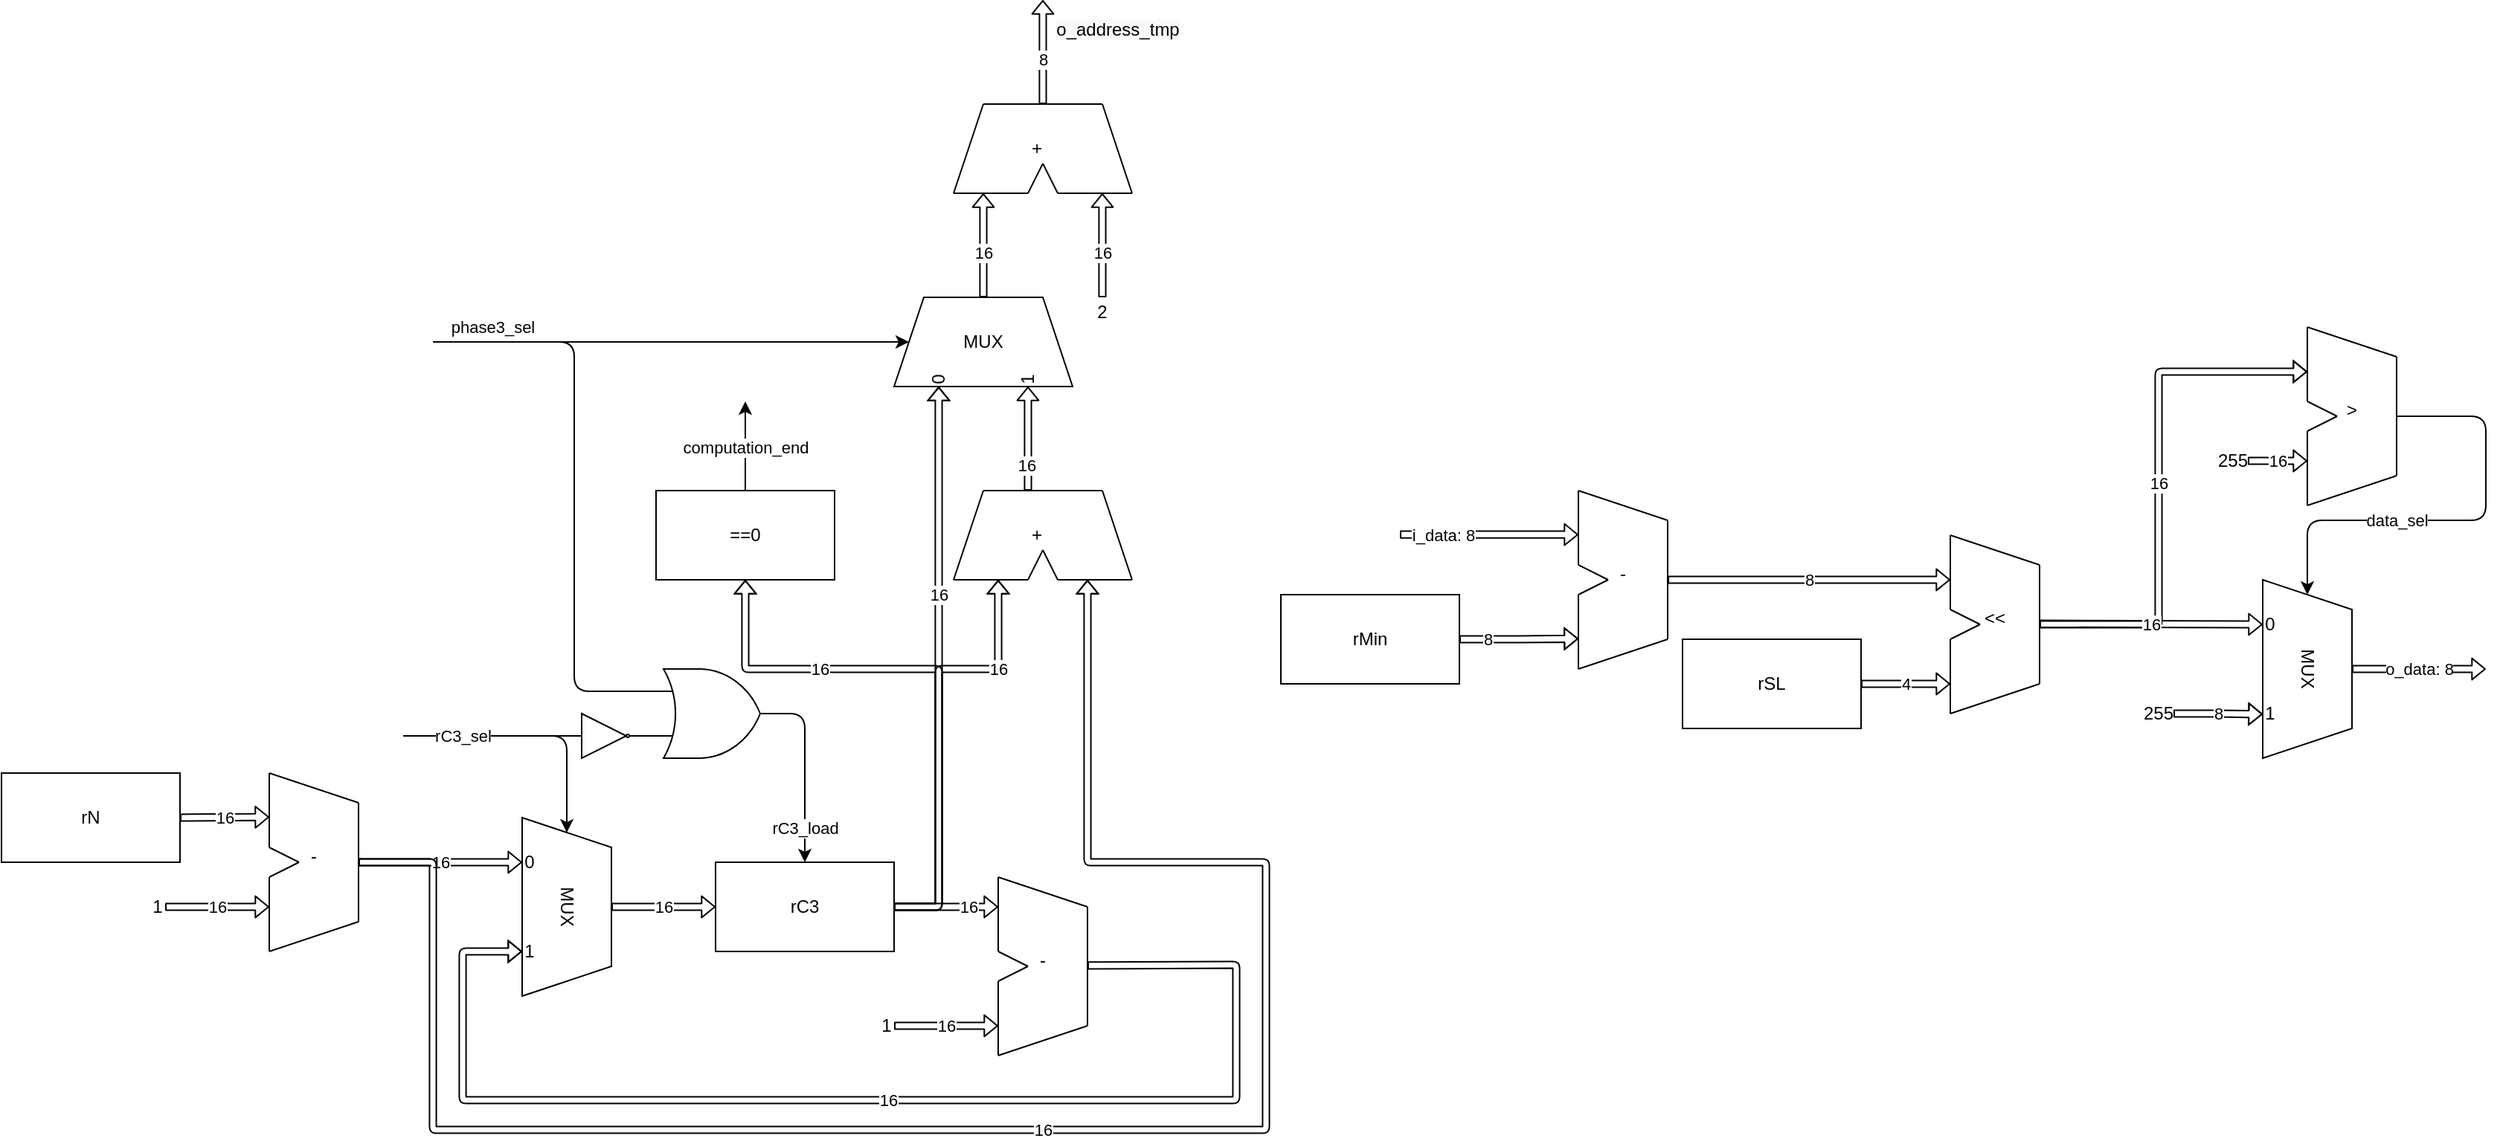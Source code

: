 <mxfile version="14.4.3" type="device"><diagram name="Page-1" id="099fd60b-425b-db50-ffb0-6b813814b670"><mxGraphModel dx="2114" dy="592" grid="1" gridSize="10" guides="1" tooltips="1" connect="1" arrows="1" fold="1" page="1" pageScale="1" pageWidth="850" pageHeight="1100" background="none" math="0" shadow="0"><root><mxCell id="0"/><mxCell id="1" parent="0"/><mxCell id="DctXpo7cY7K24EVwvQZ8-41" value="8" style="shape=flexArrow;endArrow=classic;html=1;width=4.571;endSize=2.617;endWidth=8.816;" parent="1" edge="1"><mxGeometry width="50" height="50" relative="1" as="geometry"><mxPoint x="290" y="410" as="sourcePoint"/><mxPoint x="480" y="410" as="targetPoint"/></mxGeometry></mxCell><mxCell id="h8PczWsrWUy8jtuCrL9B-33" value="&#10;&#10;&#10;-&#10;" style="group;fillColor=#FFFFFF;" parent="1" vertex="1" connectable="0"><mxGeometry x="230" y="350" width="60" height="120" as="geometry"/></mxCell><mxCell id="h8PczWsrWUy8jtuCrL9B-34" value="" style="endArrow=none;html=1;" parent="h8PczWsrWUy8jtuCrL9B-33" edge="1"><mxGeometry width="50" height="50" relative="1" as="geometry"><mxPoint y="120" as="sourcePoint"/><mxPoint y="70" as="targetPoint"/></mxGeometry></mxCell><mxCell id="h8PczWsrWUy8jtuCrL9B-35" value="" style="endArrow=none;html=1;" parent="h8PczWsrWUy8jtuCrL9B-33" edge="1"><mxGeometry width="50" height="50" relative="1" as="geometry"><mxPoint x="60" y="100" as="sourcePoint"/><mxPoint x="60" y="20" as="targetPoint"/></mxGeometry></mxCell><mxCell id="h8PczWsrWUy8jtuCrL9B-36" value="" style="endArrow=none;html=1;" parent="h8PczWsrWUy8jtuCrL9B-33" edge="1"><mxGeometry width="50" height="50" relative="1" as="geometry"><mxPoint y="50" as="sourcePoint"/><mxPoint as="targetPoint"/></mxGeometry></mxCell><mxCell id="h8PczWsrWUy8jtuCrL9B-37" value="" style="endArrow=none;html=1;" parent="h8PczWsrWUy8jtuCrL9B-33" edge="1"><mxGeometry width="50" height="50" relative="1" as="geometry"><mxPoint x="20" y="60" as="sourcePoint"/><mxPoint y="50" as="targetPoint"/></mxGeometry></mxCell><mxCell id="h8PczWsrWUy8jtuCrL9B-38" value="" style="endArrow=none;html=1;" parent="h8PczWsrWUy8jtuCrL9B-33" edge="1"><mxGeometry width="50" height="50" relative="1" as="geometry"><mxPoint x="20" y="60" as="sourcePoint"/><mxPoint y="70" as="targetPoint"/></mxGeometry></mxCell><mxCell id="h8PczWsrWUy8jtuCrL9B-39" value="" style="endArrow=none;html=1;" parent="h8PczWsrWUy8jtuCrL9B-33" edge="1"><mxGeometry width="50" height="50" relative="1" as="geometry"><mxPoint y="120" as="sourcePoint"/><mxPoint x="60" y="100" as="targetPoint"/></mxGeometry></mxCell><mxCell id="h8PczWsrWUy8jtuCrL9B-40" value="" style="endArrow=none;html=1;" parent="h8PczWsrWUy8jtuCrL9B-33" edge="1"><mxGeometry width="50" height="50" relative="1" as="geometry"><mxPoint as="sourcePoint"/><mxPoint x="60" y="20" as="targetPoint"/></mxGeometry></mxCell><mxCell id="h8PczWsrWUy8jtuCrL9B-41" value="rMin" style="rounded=0;whiteSpace=wrap;html=1;fillColor=#FFFFFF;" parent="1" vertex="1"><mxGeometry x="30" y="420" width="120" height="60" as="geometry"/></mxCell><mxCell id="h8PczWsrWUy8jtuCrL9B-42" value="8" style="shape=flexArrow;endArrow=classic;html=1;width=4.571;endSize=2.617;endWidth=8.816;entryX=0;entryY=0.5;entryDx=0;entryDy=0;exitX=1;exitY=0.5;exitDx=0;exitDy=0;" parent="1" source="h8PczWsrWUy8jtuCrL9B-41" edge="1"><mxGeometry x="-0.5" width="50" height="50" relative="1" as="geometry"><mxPoint x="110" y="449.58" as="sourcePoint"/><mxPoint x="230" y="449.58" as="targetPoint"/><mxPoint x="-1" as="offset"/><Array as="points"><mxPoint x="190" y="450"/></Array></mxGeometry></mxCell><mxCell id="h8PczWsrWUy8jtuCrL9B-51" value="&#10;&#10;&#10;&lt;&lt;" style="group;fillColor=#FFFFFF;" parent="1" vertex="1" connectable="0"><mxGeometry x="480" y="380" width="60" height="120" as="geometry"/></mxCell><mxCell id="h8PczWsrWUy8jtuCrL9B-52" value="" style="endArrow=none;html=1;" parent="h8PczWsrWUy8jtuCrL9B-51" edge="1"><mxGeometry width="50" height="50" relative="1" as="geometry"><mxPoint y="120" as="sourcePoint"/><mxPoint y="70" as="targetPoint"/></mxGeometry></mxCell><mxCell id="h8PczWsrWUy8jtuCrL9B-53" value="" style="endArrow=none;html=1;" parent="h8PczWsrWUy8jtuCrL9B-51" edge="1"><mxGeometry width="50" height="50" relative="1" as="geometry"><mxPoint x="60" y="100" as="sourcePoint"/><mxPoint x="60" y="20" as="targetPoint"/></mxGeometry></mxCell><mxCell id="h8PczWsrWUy8jtuCrL9B-54" value="" style="endArrow=none;html=1;" parent="h8PczWsrWUy8jtuCrL9B-51" edge="1"><mxGeometry width="50" height="50" relative="1" as="geometry"><mxPoint y="50" as="sourcePoint"/><mxPoint as="targetPoint"/></mxGeometry></mxCell><mxCell id="h8PczWsrWUy8jtuCrL9B-55" value="" style="endArrow=none;html=1;" parent="h8PczWsrWUy8jtuCrL9B-51" edge="1"><mxGeometry width="50" height="50" relative="1" as="geometry"><mxPoint x="20" y="60" as="sourcePoint"/><mxPoint y="50" as="targetPoint"/></mxGeometry></mxCell><mxCell id="h8PczWsrWUy8jtuCrL9B-56" value="" style="endArrow=none;html=1;" parent="h8PczWsrWUy8jtuCrL9B-51" edge="1"><mxGeometry width="50" height="50" relative="1" as="geometry"><mxPoint x="20" y="60" as="sourcePoint"/><mxPoint y="70" as="targetPoint"/></mxGeometry></mxCell><mxCell id="h8PczWsrWUy8jtuCrL9B-57" value="" style="endArrow=none;html=1;" parent="h8PczWsrWUy8jtuCrL9B-51" edge="1"><mxGeometry width="50" height="50" relative="1" as="geometry"><mxPoint y="120" as="sourcePoint"/><mxPoint x="60" y="100" as="targetPoint"/></mxGeometry></mxCell><mxCell id="h8PczWsrWUy8jtuCrL9B-58" value="" style="endArrow=none;html=1;" parent="h8PczWsrWUy8jtuCrL9B-51" edge="1"><mxGeometry width="50" height="50" relative="1" as="geometry"><mxPoint as="sourcePoint"/><mxPoint x="60" y="20" as="targetPoint"/></mxGeometry></mxCell><mxCell id="h8PczWsrWUy8jtuCrL9B-59" value="rSL" style="rounded=0;whiteSpace=wrap;html=1;fillColor=#FFFFFF;" parent="1" vertex="1"><mxGeometry x="300" y="450" width="120" height="60" as="geometry"/></mxCell><mxCell id="h8PczWsrWUy8jtuCrL9B-60" value="4" style="shape=flexArrow;endArrow=classic;html=1;width=4.571;endSize=2.617;endWidth=8.816;exitX=1;exitY=0.5;exitDx=0;exitDy=0;" parent="1" source="h8PczWsrWUy8jtuCrL9B-59" edge="1"><mxGeometry width="50" height="50" relative="1" as="geometry"><mxPoint x="300" y="420" as="sourcePoint"/><mxPoint x="480" y="480" as="targetPoint"/></mxGeometry></mxCell><mxCell id="h8PczWsrWUy8jtuCrL9B-62" value="16" style="shape=flexArrow;endArrow=classic;html=1;width=4.571;endSize=2.617;endWidth=8.816;" parent="1" edge="1"><mxGeometry width="50" height="50" relative="1" as="geometry"><mxPoint x="540" y="440" as="sourcePoint"/><mxPoint x="720" y="270" as="targetPoint"/><Array as="points"><mxPoint x="620" y="440"/><mxPoint x="620" y="270"/></Array></mxGeometry></mxCell><mxCell id="h8PczWsrWUy8jtuCrL9B-63" value="&#10;&#10;&#10;&gt;" style="group;fillColor=#FFFFFF;" parent="1" vertex="1" connectable="0"><mxGeometry x="720" y="240" width="60" height="120" as="geometry"/></mxCell><mxCell id="h8PczWsrWUy8jtuCrL9B-64" value="" style="endArrow=none;html=1;" parent="h8PczWsrWUy8jtuCrL9B-63" edge="1"><mxGeometry width="50" height="50" relative="1" as="geometry"><mxPoint y="120" as="sourcePoint"/><mxPoint y="70" as="targetPoint"/></mxGeometry></mxCell><mxCell id="h8PczWsrWUy8jtuCrL9B-65" value="" style="endArrow=none;html=1;" parent="h8PczWsrWUy8jtuCrL9B-63" edge="1"><mxGeometry width="50" height="50" relative="1" as="geometry"><mxPoint x="60" y="100" as="sourcePoint"/><mxPoint x="60" y="20" as="targetPoint"/></mxGeometry></mxCell><mxCell id="h8PczWsrWUy8jtuCrL9B-66" value="" style="endArrow=none;html=1;" parent="h8PczWsrWUy8jtuCrL9B-63" edge="1"><mxGeometry width="50" height="50" relative="1" as="geometry"><mxPoint y="50" as="sourcePoint"/><mxPoint as="targetPoint"/></mxGeometry></mxCell><mxCell id="h8PczWsrWUy8jtuCrL9B-67" value="" style="endArrow=none;html=1;" parent="h8PczWsrWUy8jtuCrL9B-63" edge="1"><mxGeometry width="50" height="50" relative="1" as="geometry"><mxPoint x="20" y="60" as="sourcePoint"/><mxPoint y="50" as="targetPoint"/></mxGeometry></mxCell><mxCell id="h8PczWsrWUy8jtuCrL9B-68" value="" style="endArrow=none;html=1;" parent="h8PczWsrWUy8jtuCrL9B-63" edge="1"><mxGeometry width="50" height="50" relative="1" as="geometry"><mxPoint x="20" y="60" as="sourcePoint"/><mxPoint y="70" as="targetPoint"/></mxGeometry></mxCell><mxCell id="h8PczWsrWUy8jtuCrL9B-69" value="" style="endArrow=none;html=1;" parent="h8PczWsrWUy8jtuCrL9B-63" edge="1"><mxGeometry width="50" height="50" relative="1" as="geometry"><mxPoint y="120" as="sourcePoint"/><mxPoint x="60" y="100" as="targetPoint"/></mxGeometry></mxCell><mxCell id="h8PczWsrWUy8jtuCrL9B-70" value="" style="endArrow=none;html=1;" parent="h8PczWsrWUy8jtuCrL9B-63" edge="1"><mxGeometry width="50" height="50" relative="1" as="geometry"><mxPoint as="sourcePoint"/><mxPoint x="60" y="20" as="targetPoint"/></mxGeometry></mxCell><mxCell id="h8PczWsrWUy8jtuCrL9B-71" value="16" style="shape=flexArrow;endArrow=classic;html=1;width=4.571;endSize=2.617;endWidth=8.816;" parent="1" edge="1"><mxGeometry width="50" height="50" relative="1" as="geometry"><mxPoint x="680" y="330" as="sourcePoint"/><mxPoint x="720" y="330" as="targetPoint"/></mxGeometry></mxCell><mxCell id="h8PczWsrWUy8jtuCrL9B-73" value="255" style="text;html=1;strokeColor=none;fillColor=none;align=center;verticalAlign=middle;whiteSpace=wrap;rounded=0;" parent="1" vertex="1"><mxGeometry x="660" y="320" width="20" height="20" as="geometry"/></mxCell><mxCell id="h8PczWsrWUy8jtuCrL9B-74" value="" style="group" parent="1" vertex="1" connectable="0"><mxGeometry x="690" y="410" width="60" height="120" as="geometry"/></mxCell><mxCell id="h8PczWsrWUy8jtuCrL9B-75" value="MUX" style="shape=trapezoid;perimeter=trapezoidPerimeter;whiteSpace=wrap;html=1;fixedSize=1;size=20;rotation=90;" parent="h8PczWsrWUy8jtuCrL9B-74" vertex="1"><mxGeometry x="-30" y="30" width="120" height="60" as="geometry"/></mxCell><mxCell id="h8PczWsrWUy8jtuCrL9B-76" value="0" style="text;html=1;strokeColor=none;fillColor=none;align=center;verticalAlign=middle;whiteSpace=wrap;rounded=0;" parent="h8PczWsrWUy8jtuCrL9B-74" vertex="1"><mxGeometry y="20" width="10" height="20" as="geometry"/></mxCell><mxCell id="h8PczWsrWUy8jtuCrL9B-77" value="1" style="text;html=1;strokeColor=none;fillColor=none;align=center;verticalAlign=middle;whiteSpace=wrap;rounded=0;" parent="h8PczWsrWUy8jtuCrL9B-74" vertex="1"><mxGeometry y="80" width="10" height="20" as="geometry"/></mxCell><mxCell id="h8PczWsrWUy8jtuCrL9B-78" value="8" style="shape=flexArrow;endArrow=classic;html=1;width=4.571;endSize=2.617;endWidth=8.816;entryX=0;entryY=0.5;entryDx=0;entryDy=0;" parent="1" edge="1"><mxGeometry width="50" height="50" relative="1" as="geometry"><mxPoint x="630" y="500" as="sourcePoint"/><mxPoint x="690" y="500.42" as="targetPoint"/><Array as="points"><mxPoint x="660" y="500"/></Array></mxGeometry></mxCell><mxCell id="h8PczWsrWUy8jtuCrL9B-79" value="255" style="text;html=1;strokeColor=none;fillColor=none;align=center;verticalAlign=middle;whiteSpace=wrap;rounded=0;" parent="1" vertex="1"><mxGeometry x="610" y="490" width="20" height="20" as="geometry"/></mxCell><mxCell id="h8PczWsrWUy8jtuCrL9B-80" value="data_sel" style="endArrow=classic;html=1;entryX=0;entryY=0.5;entryDx=0;entryDy=0;" parent="1" target="h8PczWsrWUy8jtuCrL9B-75" edge="1"><mxGeometry x="0.267" width="50" height="50" relative="1" as="geometry"><mxPoint x="780" y="300" as="sourcePoint"/><mxPoint x="530" y="410" as="targetPoint"/><Array as="points"><mxPoint x="840" y="300"/><mxPoint x="840" y="370"/><mxPoint x="720" y="370"/></Array><mxPoint as="offset"/></mxGeometry></mxCell><mxCell id="h8PczWsrWUy8jtuCrL9B-81" value="o_data: 8" style="shape=flexArrow;endArrow=classic;html=1;width=4.571;endSize=2.617;endWidth=8.816;exitX=0.5;exitY=0;exitDx=0;exitDy=0;" parent="1" source="h8PczWsrWUy8jtuCrL9B-75" edge="1"><mxGeometry width="50" height="50" relative="1" as="geometry"><mxPoint x="640" y="510" as="sourcePoint"/><mxPoint x="840" y="470" as="targetPoint"/><Array as="points"/></mxGeometry></mxCell><mxCell id="BL7TOt2xu6UXcPJ4lDZg-1" value="" style="group" parent="1" vertex="1" connectable="0"><mxGeometry x="-480" y="570" width="60" height="120" as="geometry"/></mxCell><mxCell id="BL7TOt2xu6UXcPJ4lDZg-2" value="MUX" style="shape=trapezoid;perimeter=trapezoidPerimeter;whiteSpace=wrap;html=1;fixedSize=1;size=20;rotation=90;" parent="BL7TOt2xu6UXcPJ4lDZg-1" vertex="1"><mxGeometry x="-30" y="30" width="120" height="60" as="geometry"/></mxCell><mxCell id="BL7TOt2xu6UXcPJ4lDZg-3" value="0" style="text;html=1;strokeColor=none;fillColor=none;align=center;verticalAlign=middle;whiteSpace=wrap;rounded=0;" parent="BL7TOt2xu6UXcPJ4lDZg-1" vertex="1"><mxGeometry y="20" width="10" height="20" as="geometry"/></mxCell><mxCell id="BL7TOt2xu6UXcPJ4lDZg-4" value="1" style="text;html=1;strokeColor=none;fillColor=none;align=center;verticalAlign=middle;whiteSpace=wrap;rounded=0;" parent="BL7TOt2xu6UXcPJ4lDZg-1" vertex="1"><mxGeometry y="80" width="10" height="20" as="geometry"/></mxCell><mxCell id="BL7TOt2xu6UXcPJ4lDZg-6" value="rC3" style="rounded=0;whiteSpace=wrap;html=1;fillColor=#FFFFFF;" parent="1" vertex="1"><mxGeometry x="-350" y="600" width="120" height="60" as="geometry"/></mxCell><mxCell id="BL7TOt2xu6UXcPJ4lDZg-7" value="16" style="shape=flexArrow;endArrow=classic;html=1;width=4.571;endSize=2.617;endWidth=8.816;exitX=0.5;exitY=0;exitDx=0;exitDy=0;entryX=0;entryY=0.5;entryDx=0;entryDy=0;" parent="1" source="BL7TOt2xu6UXcPJ4lDZg-2" target="BL7TOt2xu6UXcPJ4lDZg-6" edge="1"><mxGeometry width="50" height="50" relative="1" as="geometry"><mxPoint x="-400" y="580" as="sourcePoint"/><mxPoint x="-280" y="580" as="targetPoint"/></mxGeometry></mxCell><mxCell id="BL7TOt2xu6UXcPJ4lDZg-8" value="&#10;&#10;&#10;-" style="group;fillColor=#FFFFFF;" parent="1" vertex="1" connectable="0"><mxGeometry x="-160" y="610" width="60" height="120" as="geometry"/></mxCell><mxCell id="BL7TOt2xu6UXcPJ4lDZg-9" value="" style="endArrow=none;html=1;" parent="BL7TOt2xu6UXcPJ4lDZg-8" edge="1"><mxGeometry width="50" height="50" relative="1" as="geometry"><mxPoint y="120" as="sourcePoint"/><mxPoint y="70" as="targetPoint"/></mxGeometry></mxCell><mxCell id="BL7TOt2xu6UXcPJ4lDZg-10" value="" style="endArrow=none;html=1;" parent="BL7TOt2xu6UXcPJ4lDZg-8" edge="1"><mxGeometry width="50" height="50" relative="1" as="geometry"><mxPoint y="50" as="sourcePoint"/><mxPoint as="targetPoint"/></mxGeometry></mxCell><mxCell id="BL7TOt2xu6UXcPJ4lDZg-11" value="" style="endArrow=none;html=1;" parent="BL7TOt2xu6UXcPJ4lDZg-8" edge="1"><mxGeometry width="50" height="50" relative="1" as="geometry"><mxPoint x="20" y="60" as="sourcePoint"/><mxPoint y="50" as="targetPoint"/></mxGeometry></mxCell><mxCell id="BL7TOt2xu6UXcPJ4lDZg-12" value="" style="endArrow=none;html=1;" parent="BL7TOt2xu6UXcPJ4lDZg-8" edge="1"><mxGeometry width="50" height="50" relative="1" as="geometry"><mxPoint x="20" y="60" as="sourcePoint"/><mxPoint y="70" as="targetPoint"/></mxGeometry></mxCell><mxCell id="BL7TOt2xu6UXcPJ4lDZg-13" value="" style="endArrow=none;html=1;" parent="BL7TOt2xu6UXcPJ4lDZg-8" edge="1"><mxGeometry width="50" height="50" relative="1" as="geometry"><mxPoint y="120" as="sourcePoint"/><mxPoint x="60" y="100" as="targetPoint"/></mxGeometry></mxCell><mxCell id="BL7TOt2xu6UXcPJ4lDZg-14" value="" style="endArrow=none;html=1;" parent="BL7TOt2xu6UXcPJ4lDZg-8" edge="1"><mxGeometry width="50" height="50" relative="1" as="geometry"><mxPoint as="sourcePoint"/><mxPoint x="60" y="20" as="targetPoint"/></mxGeometry></mxCell><mxCell id="BL7TOt2xu6UXcPJ4lDZg-15" value="" style="endArrow=none;html=1;" parent="BL7TOt2xu6UXcPJ4lDZg-8" edge="1"><mxGeometry width="50" height="50" relative="1" as="geometry"><mxPoint x="60" y="100" as="sourcePoint"/><mxPoint x="60" y="20" as="targetPoint"/></mxGeometry></mxCell><mxCell id="BL7TOt2xu6UXcPJ4lDZg-17" value="16" style="shape=flexArrow;endArrow=classic;html=1;width=4.571;endSize=2.617;endWidth=8.816;exitX=1;exitY=0.5;exitDx=0;exitDy=0;" parent="1" edge="1"><mxGeometry width="50" height="50" relative="1" as="geometry"><mxPoint x="-230" y="710" as="sourcePoint"/><mxPoint x="-160" y="710" as="targetPoint"/></mxGeometry></mxCell><mxCell id="BL7TOt2xu6UXcPJ4lDZg-18" value="1" style="text;html=1;strokeColor=none;fillColor=none;align=center;verticalAlign=middle;whiteSpace=wrap;rounded=0;" parent="1" vertex="1"><mxGeometry x="-240" y="700" width="10" height="20" as="geometry"/></mxCell><mxCell id="BL7TOt2xu6UXcPJ4lDZg-19" value="16" style="shape=flexArrow;endArrow=classic;html=1;width=4.571;endSize=2.617;endWidth=8.816;exitX=1;exitY=0.5;exitDx=0;exitDy=0;entryX=0.75;entryY=1;entryDx=0;entryDy=0;" parent="1" target="BL7TOt2xu6UXcPJ4lDZg-2" edge="1"><mxGeometry width="50" height="50" relative="1" as="geometry"><mxPoint x="-100" y="669.41" as="sourcePoint"/><mxPoint x="-30" y="669.41" as="targetPoint"/><Array as="points"><mxPoint y="669"/><mxPoint y="760"/><mxPoint x="-520" y="760"/><mxPoint x="-520" y="660"/></Array></mxGeometry></mxCell><mxCell id="BL7TOt2xu6UXcPJ4lDZg-21" value="16" style="shape=flexArrow;endArrow=classic;html=1;width=4.571;endSize=2.617;endWidth=8.816;entryX=0;entryY=0.5;entryDx=0;entryDy=0;" parent="1" target="BL7TOt2xu6UXcPJ4lDZg-3" edge="1"><mxGeometry width="50" height="50" relative="1" as="geometry"><mxPoint x="-590" y="600" as="sourcePoint"/><mxPoint x="-490" y="510" as="targetPoint"/></mxGeometry></mxCell><mxCell id="BL7TOt2xu6UXcPJ4lDZg-23" value="16" style="shape=flexArrow;endArrow=classic;html=1;width=4.571;endSize=2.617;endWidth=8.816;exitX=1;exitY=0.5;exitDx=0;exitDy=0;entryX=0.5;entryY=1;entryDx=0;entryDy=0;" parent="1" target="BL7TOt2xu6UXcPJ4lDZg-33" edge="1"><mxGeometry x="0.421" width="50" height="50" relative="1" as="geometry"><mxPoint x="-230.0" y="630" as="sourcePoint"/><mxPoint x="50" y="520" as="targetPoint"/><Array as="points"><mxPoint x="-200" y="630"/><mxPoint x="-200" y="470"/><mxPoint x="-330" y="470"/></Array><mxPoint as="offset"/></mxGeometry></mxCell><mxCell id="BL7TOt2xu6UXcPJ4lDZg-32" value="rN" style="rounded=0;whiteSpace=wrap;html=1;fillColor=#FFFFFF;" parent="1" vertex="1"><mxGeometry x="-830" y="540" width="120" height="60" as="geometry"/></mxCell><mxCell id="BL7TOt2xu6UXcPJ4lDZg-33" value="==0" style="rounded=0;whiteSpace=wrap;html=1;fillColor=#FFFFFF;" parent="1" vertex="1"><mxGeometry x="-390" y="350" width="120" height="60" as="geometry"/></mxCell><mxCell id="BL7TOt2xu6UXcPJ4lDZg-35" value="rC3_load" style="endArrow=classic;html=1;entryX=0.5;entryY=0;entryDx=0;entryDy=0;exitX=1;exitY=0.5;exitDx=0;exitDy=0;exitPerimeter=0;" parent="1" source="Gk9f9JewO5FtV-z48N3u-2" target="BL7TOt2xu6UXcPJ4lDZg-6" edge="1"><mxGeometry x="0.692" width="50" height="50" relative="1" as="geometry"><mxPoint x="300" y="510" as="sourcePoint"/><mxPoint x="240" y="630" as="targetPoint"/><Array as="points"><mxPoint x="-320" y="500"/><mxPoint x="-290" y="500"/></Array><mxPoint as="offset"/></mxGeometry></mxCell><mxCell id="BL7TOt2xu6UXcPJ4lDZg-40" value="" style="group;rotation=-90;" parent="1" vertex="1" connectable="0"><mxGeometry x="-200" y="190" width="60" height="120" as="geometry"/></mxCell><mxCell id="BL7TOt2xu6UXcPJ4lDZg-41" value="MUX" style="shape=trapezoid;perimeter=trapezoidPerimeter;whiteSpace=wrap;html=1;fixedSize=1;size=20;rotation=0;" parent="BL7TOt2xu6UXcPJ4lDZg-40" vertex="1"><mxGeometry x="-30" y="30" width="120" height="60" as="geometry"/></mxCell><mxCell id="BL7TOt2xu6UXcPJ4lDZg-42" value="0" style="text;html=1;strokeColor=none;fillColor=none;align=center;verticalAlign=middle;whiteSpace=wrap;rounded=0;rotation=-90;" parent="BL7TOt2xu6UXcPJ4lDZg-40" vertex="1"><mxGeometry x="-5" y="75" width="10" height="20" as="geometry"/></mxCell><mxCell id="BL7TOt2xu6UXcPJ4lDZg-43" value="1" style="text;html=1;strokeColor=none;fillColor=none;align=center;verticalAlign=middle;whiteSpace=wrap;rounded=0;rotation=-90;" parent="BL7TOt2xu6UXcPJ4lDZg-40" vertex="1"><mxGeometry x="55" y="75" width="10" height="20" as="geometry"/></mxCell><mxCell id="BL7TOt2xu6UXcPJ4lDZg-45" value="&#10;&#10;&#10;+" style="group;fillColor=#FFFFFF;rotation=-90;" parent="1" vertex="1" connectable="0"><mxGeometry x="-160" y="320" width="60" height="120" as="geometry"/></mxCell><mxCell id="BL7TOt2xu6UXcPJ4lDZg-46" value="" style="endArrow=none;html=1;" parent="BL7TOt2xu6UXcPJ4lDZg-45" edge="1"><mxGeometry width="50" height="50" relative="1" as="geometry"><mxPoint x="90" y="90" as="sourcePoint"/><mxPoint x="40" y="90" as="targetPoint"/></mxGeometry></mxCell><mxCell id="BL7TOt2xu6UXcPJ4lDZg-47" value="" style="endArrow=none;html=1;" parent="BL7TOt2xu6UXcPJ4lDZg-45" edge="1"><mxGeometry width="50" height="50" relative="1" as="geometry"><mxPoint x="20" y="90" as="sourcePoint"/><mxPoint x="-30" y="90" as="targetPoint"/></mxGeometry></mxCell><mxCell id="BL7TOt2xu6UXcPJ4lDZg-48" value="" style="endArrow=none;html=1;" parent="BL7TOt2xu6UXcPJ4lDZg-45" edge="1"><mxGeometry width="50" height="50" relative="1" as="geometry"><mxPoint x="30" y="70" as="sourcePoint"/><mxPoint x="20" y="90" as="targetPoint"/></mxGeometry></mxCell><mxCell id="BL7TOt2xu6UXcPJ4lDZg-49" value="" style="endArrow=none;html=1;" parent="BL7TOt2xu6UXcPJ4lDZg-45" edge="1"><mxGeometry width="50" height="50" relative="1" as="geometry"><mxPoint x="30" y="70" as="sourcePoint"/><mxPoint x="40" y="90" as="targetPoint"/></mxGeometry></mxCell><mxCell id="BL7TOt2xu6UXcPJ4lDZg-50" value="" style="endArrow=none;html=1;" parent="BL7TOt2xu6UXcPJ4lDZg-45" edge="1"><mxGeometry width="50" height="50" relative="1" as="geometry"><mxPoint x="90" y="90" as="sourcePoint"/><mxPoint x="70" y="30" as="targetPoint"/></mxGeometry></mxCell><mxCell id="BL7TOt2xu6UXcPJ4lDZg-51" value="" style="endArrow=none;html=1;" parent="BL7TOt2xu6UXcPJ4lDZg-45" edge="1"><mxGeometry width="50" height="50" relative="1" as="geometry"><mxPoint x="-30" y="90" as="sourcePoint"/><mxPoint x="-10" y="30" as="targetPoint"/></mxGeometry></mxCell><mxCell id="BL7TOt2xu6UXcPJ4lDZg-52" value="" style="endArrow=none;html=1;" parent="BL7TOt2xu6UXcPJ4lDZg-45" edge="1"><mxGeometry width="50" height="50" relative="1" as="geometry"><mxPoint x="70" y="30" as="sourcePoint"/><mxPoint x="-10" y="30" as="targetPoint"/></mxGeometry></mxCell><mxCell id="BL7TOt2xu6UXcPJ4lDZg-56" value="16" style="shape=flexArrow;endArrow=classic;html=1;width=4.571;endSize=2.617;endWidth=8.816;exitX=0.5;exitY=0;exitDx=0;exitDy=0;" parent="1" source="BL7TOt2xu6UXcPJ4lDZg-41" edge="1"><mxGeometry x="-0.143" width="50" height="50" relative="1" as="geometry"><mxPoint x="-110" y="300" as="sourcePoint"/><mxPoint x="-170" y="150" as="targetPoint"/><mxPoint as="offset"/><Array as="points"/></mxGeometry></mxCell><mxCell id="BL7TOt2xu6UXcPJ4lDZg-58" value="16" style="shape=flexArrow;endArrow=classic;html=1;width=4.571;endSize=2.617;endWidth=8.816;entryX=0;entryY=0.5;entryDx=0;entryDy=0;" parent="1" target="BL7TOt2xu6UXcPJ4lDZg-43" edge="1"><mxGeometry x="-0.5" width="50" height="50" relative="1" as="geometry"><mxPoint x="-140" y="350" as="sourcePoint"/><mxPoint x="-30" y="300" as="targetPoint"/><mxPoint x="-1" as="offset"/><Array as="points"/></mxGeometry></mxCell><mxCell id="BL7TOt2xu6UXcPJ4lDZg-59" value="phase3_sel" style="endArrow=classic;html=1;entryX=0;entryY=0.5;entryDx=0;entryDy=0;" parent="1" edge="1"><mxGeometry x="-0.75" y="10" width="50" height="50" relative="1" as="geometry"><mxPoint x="-540" y="250" as="sourcePoint"/><mxPoint x="-220" y="250" as="targetPoint"/><mxPoint as="offset"/></mxGeometry></mxCell><mxCell id="BL7TOt2xu6UXcPJ4lDZg-61" value="16" style="shape=flexArrow;endArrow=classic;html=1;width=4.571;endSize=2.617;endWidth=8.816;exitX=1;exitY=0.5;exitDx=0;exitDy=0;" parent="1" source="BL7TOt2xu6UXcPJ4lDZg-6" edge="1"><mxGeometry x="0.586" width="50" height="50" relative="1" as="geometry"><mxPoint x="-100" y="270" as="sourcePoint"/><mxPoint x="-160" y="410" as="targetPoint"/><mxPoint as="offset"/><Array as="points"><mxPoint x="-200" y="630"/><mxPoint x="-200" y="470"/><mxPoint x="-160" y="470"/></Array></mxGeometry></mxCell><mxCell id="BL7TOt2xu6UXcPJ4lDZg-64" value="16" style="shape=flexArrow;endArrow=classic;html=1;width=4.571;endSize=2.617;endWidth=8.816;" parent="1" edge="1"><mxGeometry width="50" height="50" relative="1" as="geometry"><mxPoint x="-590" y="600" as="sourcePoint"/><mxPoint x="-100" y="410" as="targetPoint"/><Array as="points"><mxPoint x="-540" y="600"/><mxPoint x="-540" y="780"/><mxPoint x="20" y="780"/><mxPoint x="20" y="600"/><mxPoint x="-100" y="600"/></Array></mxGeometry></mxCell><mxCell id="BL7TOt2xu6UXcPJ4lDZg-66" value="&#10;&#10;&#10;+" style="group;fillColor=#FFFFFF;rotation=-90;" parent="1" vertex="1" connectable="0"><mxGeometry x="-160" y="60" width="60" height="120" as="geometry"/></mxCell><mxCell id="BL7TOt2xu6UXcPJ4lDZg-67" value="" style="endArrow=none;html=1;" parent="BL7TOt2xu6UXcPJ4lDZg-66" edge="1"><mxGeometry width="50" height="50" relative="1" as="geometry"><mxPoint x="90" y="90" as="sourcePoint"/><mxPoint x="40" y="90" as="targetPoint"/></mxGeometry></mxCell><mxCell id="BL7TOt2xu6UXcPJ4lDZg-68" value="" style="endArrow=none;html=1;" parent="BL7TOt2xu6UXcPJ4lDZg-66" edge="1"><mxGeometry width="50" height="50" relative="1" as="geometry"><mxPoint x="20" y="90" as="sourcePoint"/><mxPoint x="-30" y="90" as="targetPoint"/></mxGeometry></mxCell><mxCell id="BL7TOt2xu6UXcPJ4lDZg-69" value="" style="endArrow=none;html=1;" parent="BL7TOt2xu6UXcPJ4lDZg-66" edge="1"><mxGeometry width="50" height="50" relative="1" as="geometry"><mxPoint x="30" y="70" as="sourcePoint"/><mxPoint x="20" y="90" as="targetPoint"/></mxGeometry></mxCell><mxCell id="BL7TOt2xu6UXcPJ4lDZg-70" value="" style="endArrow=none;html=1;" parent="BL7TOt2xu6UXcPJ4lDZg-66" edge="1"><mxGeometry width="50" height="50" relative="1" as="geometry"><mxPoint x="30" y="70" as="sourcePoint"/><mxPoint x="40" y="90" as="targetPoint"/></mxGeometry></mxCell><mxCell id="BL7TOt2xu6UXcPJ4lDZg-71" value="" style="endArrow=none;html=1;" parent="BL7TOt2xu6UXcPJ4lDZg-66" edge="1"><mxGeometry width="50" height="50" relative="1" as="geometry"><mxPoint x="90" y="90" as="sourcePoint"/><mxPoint x="70" y="30" as="targetPoint"/></mxGeometry></mxCell><mxCell id="BL7TOt2xu6UXcPJ4lDZg-72" value="" style="endArrow=none;html=1;" parent="BL7TOt2xu6UXcPJ4lDZg-66" edge="1"><mxGeometry width="50" height="50" relative="1" as="geometry"><mxPoint x="-30" y="90" as="sourcePoint"/><mxPoint x="-10" y="30" as="targetPoint"/></mxGeometry></mxCell><mxCell id="BL7TOt2xu6UXcPJ4lDZg-73" value="" style="endArrow=none;html=1;" parent="BL7TOt2xu6UXcPJ4lDZg-66" edge="1"><mxGeometry width="50" height="50" relative="1" as="geometry"><mxPoint x="70" y="30" as="sourcePoint"/><mxPoint x="-10" y="30" as="targetPoint"/></mxGeometry></mxCell><mxCell id="BL7TOt2xu6UXcPJ4lDZg-74" value="8" style="shape=flexArrow;endArrow=classic;html=1;width=4.571;endSize=2.617;endWidth=8.816;exitX=0.5;exitY=0;exitDx=0;exitDy=0;" parent="1" edge="1"><mxGeometry x="-0.143" width="50" height="50" relative="1" as="geometry"><mxPoint x="-130" y="90" as="sourcePoint"/><mxPoint x="-130" y="20" as="targetPoint"/><mxPoint as="offset"/><Array as="points"/></mxGeometry></mxCell><mxCell id="BL7TOt2xu6UXcPJ4lDZg-75" value="&lt;span style=&quot;font-size: 12px ; background-color: rgb(248 , 249 , 250)&quot;&gt;o_address_tmp&lt;/span&gt;" style="edgeLabel;html=1;align=center;verticalAlign=middle;resizable=0;points=[];" parent="BL7TOt2xu6UXcPJ4lDZg-74" vertex="1" connectable="0"><mxGeometry x="0.552" y="1" relative="1" as="geometry"><mxPoint x="51" y="4" as="offset"/></mxGeometry></mxCell><mxCell id="BL7TOt2xu6UXcPJ4lDZg-76" value="16" style="shape=flexArrow;endArrow=classic;html=1;width=4.571;endSize=2.617;endWidth=8.816;exitX=0.5;exitY=0;exitDx=0;exitDy=0;" parent="1" edge="1"><mxGeometry x="-0.143" width="50" height="50" relative="1" as="geometry"><mxPoint x="-90" y="220" as="sourcePoint"/><mxPoint x="-90" y="150" as="targetPoint"/><mxPoint as="offset"/><Array as="points"/></mxGeometry></mxCell><mxCell id="BL7TOt2xu6UXcPJ4lDZg-78" value="2" style="text;html=1;strokeColor=none;fillColor=none;align=center;verticalAlign=middle;whiteSpace=wrap;rounded=0;" parent="1" vertex="1"><mxGeometry x="-110" y="220" width="40" height="20" as="geometry"/></mxCell><mxCell id="BL7TOt2xu6UXcPJ4lDZg-82" value="" style="endArrow=none;html=1;exitX=0;exitY=0.25;exitDx=0;exitDy=0;exitPerimeter=0;" parent="1" source="Gk9f9JewO5FtV-z48N3u-2" edge="1"><mxGeometry width="50" height="50" relative="1" as="geometry"><mxPoint x="-445" y="380" as="sourcePoint"/><mxPoint x="-540" y="250" as="targetPoint"/><Array as="points"><mxPoint x="-445" y="485"/><mxPoint x="-445" y="250"/></Array></mxGeometry></mxCell><mxCell id="h8PczWsrWUy8jtuCrL9B-61" value="16" style="shape=flexArrow;endArrow=classic;html=1;width=4.571;endSize=2.617;endWidth=8.816;entryX=0;entryY=0.5;entryDx=0;entryDy=0;" parent="1" target="h8PczWsrWUy8jtuCrL9B-76" edge="1"><mxGeometry width="50" height="50" relative="1" as="geometry"><mxPoint x="540" y="439.58" as="sourcePoint"/><mxPoint x="690" y="440" as="targetPoint"/></mxGeometry></mxCell><mxCell id="BL7TOt2xu6UXcPJ4lDZg-16" value="16" style="shape=flexArrow;endArrow=classic;html=1;width=4.571;endSize=2.617;endWidth=8.816;exitX=1;exitY=0.5;exitDx=0;exitDy=0;" parent="1" source="BL7TOt2xu6UXcPJ4lDZg-6" edge="1"><mxGeometry x="0.429" width="50" height="50" relative="1" as="geometry"><mxPoint x="-410" y="640" as="sourcePoint"/><mxPoint x="-160" y="630" as="targetPoint"/><mxPoint as="offset"/></mxGeometry></mxCell><mxCell id="BL7TOt2xu6UXcPJ4lDZg-20" value="16" style="shape=flexArrow;endArrow=classic;html=1;width=4.571;endSize=2.617;endWidth=8.816;exitX=1;exitY=0.5;exitDx=0;exitDy=0;entryX=0;entryY=0.5;entryDx=0;entryDy=0;" parent="1" source="BL7TOt2xu6UXcPJ4lDZg-6" target="BL7TOt2xu6UXcPJ4lDZg-42" edge="1"><mxGeometry x="0.263" width="50" height="50" relative="1" as="geometry"><mxPoint x="-95" y="550" as="sourcePoint"/><mxPoint x="-200" y="390" as="targetPoint"/><Array as="points"><mxPoint x="-200" y="630"/></Array><mxPoint as="offset"/></mxGeometry></mxCell><mxCell id="Gk9f9JewO5FtV-z48N3u-2" value="" style="verticalLabelPosition=bottom;shadow=0;dashed=0;align=center;html=1;verticalAlign=top;shape=mxgraph.electrical.logic_gates.logic_gate;operation=or;" parent="1" vertex="1"><mxGeometry x="-400" y="470" width="100" height="60" as="geometry"/></mxCell><mxCell id="Gk9f9JewO5FtV-z48N3u-4" value="" style="endArrow=none;html=1;entryX=0;entryY=0.5;entryDx=0;entryDy=0;" parent="1" target="Gk9f9JewO5FtV-z48N3u-5" edge="1"><mxGeometry width="50" height="50" relative="1" as="geometry"><mxPoint x="-560" y="515" as="sourcePoint"/><mxPoint x="-310" y="490" as="targetPoint"/></mxGeometry></mxCell><mxCell id="BL7TOt2xu6UXcPJ4lDZg-5" value="rC3_sel" style="endArrow=classic;html=1;entryX=0;entryY=0.5;entryDx=0;entryDy=0;" parent="1" target="BL7TOt2xu6UXcPJ4lDZg-2" edge="1"><mxGeometry x="-0.543" width="50" height="50" relative="1" as="geometry"><mxPoint x="-560" y="515" as="sourcePoint"/><mxPoint x="-450" y="575" as="targetPoint"/><mxPoint as="offset"/><Array as="points"><mxPoint x="-450" y="515"/></Array></mxGeometry></mxCell><mxCell id="Gk9f9JewO5FtV-z48N3u-5" value="" style="verticalLabelPosition=bottom;shadow=0;dashed=0;align=center;html=1;verticalAlign=top;shape=mxgraph.electrical.logic_gates.buffer2;negating=1;rotation=0;" parent="1" vertex="1"><mxGeometry x="-450" y="500" width="50" height="30" as="geometry"/></mxCell><mxCell id="Gk9f9JewO5FtV-z48N3u-6" value="" style="endArrow=none;html=1;exitX=1;exitY=0.5;exitDx=0;exitDy=0;entryX=0;entryY=0.75;entryDx=0;entryDy=0;entryPerimeter=0;" parent="1" source="Gk9f9JewO5FtV-z48N3u-5" target="Gk9f9JewO5FtV-z48N3u-2" edge="1"><mxGeometry width="50" height="50" relative="1" as="geometry"><mxPoint x="-380" y="500" as="sourcePoint"/><mxPoint x="-330" y="450" as="targetPoint"/></mxGeometry></mxCell><mxCell id="Gk9f9JewO5FtV-z48N3u-7" value="computation_end" style="endArrow=classic;html=1;" parent="1" edge="1"><mxGeometry width="50" height="50" relative="1" as="geometry"><mxPoint x="-330" y="350" as="sourcePoint"/><mxPoint x="-330" y="290" as="targetPoint"/><mxPoint y="1" as="offset"/></mxGeometry></mxCell><mxCell id="a9C_2NVLLlGwfyxbTQRy-2" value="&#10;&#10;&#10;-" style="group;fillColor=#FFFFFF;" parent="1" vertex="1" connectable="0"><mxGeometry x="-650" y="540" width="60" height="120" as="geometry"/></mxCell><mxCell id="a9C_2NVLLlGwfyxbTQRy-3" value="" style="endArrow=none;html=1;" parent="a9C_2NVLLlGwfyxbTQRy-2" edge="1"><mxGeometry width="50" height="50" relative="1" as="geometry"><mxPoint y="120" as="sourcePoint"/><mxPoint y="70" as="targetPoint"/></mxGeometry></mxCell><mxCell id="a9C_2NVLLlGwfyxbTQRy-4" value="" style="endArrow=none;html=1;" parent="a9C_2NVLLlGwfyxbTQRy-2" edge="1"><mxGeometry width="50" height="50" relative="1" as="geometry"><mxPoint y="50" as="sourcePoint"/><mxPoint as="targetPoint"/></mxGeometry></mxCell><mxCell id="a9C_2NVLLlGwfyxbTQRy-5" value="" style="endArrow=none;html=1;" parent="a9C_2NVLLlGwfyxbTQRy-2" edge="1"><mxGeometry width="50" height="50" relative="1" as="geometry"><mxPoint x="20" y="60" as="sourcePoint"/><mxPoint y="50" as="targetPoint"/></mxGeometry></mxCell><mxCell id="a9C_2NVLLlGwfyxbTQRy-6" value="" style="endArrow=none;html=1;" parent="a9C_2NVLLlGwfyxbTQRy-2" edge="1"><mxGeometry width="50" height="50" relative="1" as="geometry"><mxPoint x="20" y="60" as="sourcePoint"/><mxPoint y="70" as="targetPoint"/></mxGeometry></mxCell><mxCell id="a9C_2NVLLlGwfyxbTQRy-7" value="" style="endArrow=none;html=1;" parent="a9C_2NVLLlGwfyxbTQRy-2" edge="1"><mxGeometry width="50" height="50" relative="1" as="geometry"><mxPoint y="120" as="sourcePoint"/><mxPoint x="60" y="100" as="targetPoint"/></mxGeometry></mxCell><mxCell id="a9C_2NVLLlGwfyxbTQRy-8" value="" style="endArrow=none;html=1;" parent="a9C_2NVLLlGwfyxbTQRy-2" edge="1"><mxGeometry width="50" height="50" relative="1" as="geometry"><mxPoint as="sourcePoint"/><mxPoint x="60" y="20" as="targetPoint"/></mxGeometry></mxCell><mxCell id="a9C_2NVLLlGwfyxbTQRy-9" value="" style="endArrow=none;html=1;" parent="a9C_2NVLLlGwfyxbTQRy-2" edge="1"><mxGeometry width="50" height="50" relative="1" as="geometry"><mxPoint x="60" y="100" as="sourcePoint"/><mxPoint x="60" y="20" as="targetPoint"/></mxGeometry></mxCell><mxCell id="a9C_2NVLLlGwfyxbTQRy-10" value="16" style="shape=flexArrow;endArrow=classic;html=1;width=4.571;endSize=2.617;endWidth=8.816;exitX=1;exitY=0.5;exitDx=0;exitDy=0;" parent="1" edge="1"><mxGeometry width="50" height="50" relative="1" as="geometry"><mxPoint x="-720" y="630" as="sourcePoint"/><mxPoint x="-650" y="630" as="targetPoint"/></mxGeometry></mxCell><mxCell id="a9C_2NVLLlGwfyxbTQRy-11" value="1" style="text;html=1;strokeColor=none;fillColor=none;align=center;verticalAlign=middle;whiteSpace=wrap;rounded=0;" parent="1" vertex="1"><mxGeometry x="-730" y="620" width="10" height="20" as="geometry"/></mxCell><mxCell id="a9C_2NVLLlGwfyxbTQRy-12" value="16" style="shape=flexArrow;endArrow=classic;html=1;width=4.571;endSize=2.617;endWidth=8.816;exitX=1;exitY=0.5;exitDx=0;exitDy=0;entryX=0;entryY=0.5;entryDx=0;entryDy=0;" parent="1" source="BL7TOt2xu6UXcPJ4lDZg-32" edge="1"><mxGeometry width="50" height="50" relative="1" as="geometry"><mxPoint x="-720" y="569.58" as="sourcePoint"/><mxPoint x="-650" y="569.58" as="targetPoint"/></mxGeometry></mxCell><mxCell id="a9C_2NVLLlGwfyxbTQRy-14" value="i_data: 8" style="shape=flexArrow;endArrow=classic;html=1;width=4.571;endSize=2.617;endWidth=8.816;entryX=0;entryY=0.5;entryDx=0;entryDy=0;" parent="1" edge="1"><mxGeometry x="-0.5" width="50" height="50" relative="1" as="geometry"><mxPoint x="110" y="379.58" as="sourcePoint"/><mxPoint x="230" y="379.58" as="targetPoint"/><mxPoint x="-1" as="offset"/></mxGeometry></mxCell></root></mxGraphModel></diagram></mxfile>